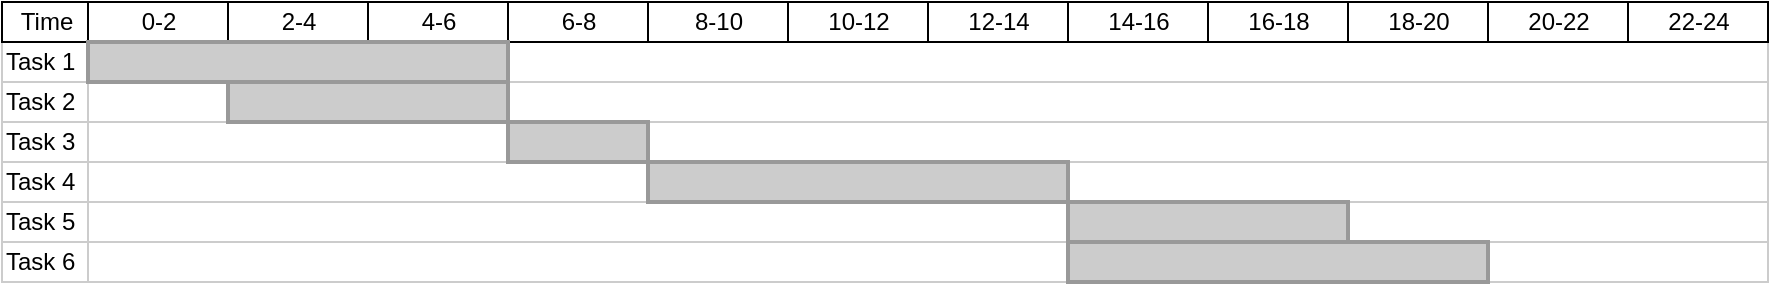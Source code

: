 <mxfile version="26.1.0">
  <diagram name="Page-1" id="fc2ac565-0d4e-3f0d-88b0-a54af1634ed7">
    <mxGraphModel dx="1034" dy="528" grid="1" gridSize="10" guides="1" tooltips="1" connect="0" arrows="1" fold="1" page="1" pageScale="1.5" pageWidth="1169" pageHeight="827" background="none" math="0" shadow="0">
      <root>
        <mxCell id="0" style=";html=1;" />
        <mxCell id="1" style=";html=1;" parent="0" />
        <mxCell id="75" value="Task 1" style="align=left;strokeColor=#CCCCCC;html=1;" parent="1" vertex="1">
          <mxGeometry x="297" y="150" width="43" height="20" as="geometry" />
        </mxCell>
        <mxCell id="80" value="Task 2" style="align=left;strokeColor=#CCCCCC;html=1;" parent="1" vertex="1">
          <mxGeometry x="297" y="170" width="43" height="20" as="geometry" />
        </mxCell>
        <mxCell id="85" value="Task 3" style="align=left;strokeColor=#CCCCCC;html=1;" parent="1" vertex="1">
          <mxGeometry x="297" y="190" width="43" height="20" as="geometry" />
        </mxCell>
        <mxCell id="90" value="Task 4" style="align=left;strokeColor=#CCCCCC;html=1;" parent="1" vertex="1">
          <mxGeometry x="297" y="210" width="43" height="20" as="geometry" />
        </mxCell>
        <mxCell id="95" value="Task 5" style="align=left;strokeColor=#CCCCCC;html=1;" parent="1" vertex="1">
          <mxGeometry x="297" y="230" width="43" height="20" as="geometry" />
        </mxCell>
        <mxCell id="100" value="Task 6" style="align=left;strokeColor=#CCCCCC;html=1;" parent="1" vertex="1">
          <mxGeometry x="297" y="250" width="43" height="20" as="geometry" />
        </mxCell>
        <mxCell id="2" value="Time" style="strokeWidth=1;fontStyle=0;html=1;" parent="1" vertex="1">
          <mxGeometry x="297" y="130" width="43" height="20" as="geometry" />
        </mxCell>
        <mxCell id="67c90442a009f359-291" value="" style="align=left;strokeColor=#CCCCCC;html=1;" parent="1" vertex="1">
          <mxGeometry x="340" y="150" width="840" height="20" as="geometry" />
        </mxCell>
        <mxCell id="4" value="0-2" style="strokeWidth=1;fontStyle=0;html=1;" parent="1" vertex="1">
          <mxGeometry x="340" y="130" width="70" height="20" as="geometry" />
        </mxCell>
        <mxCell id="67c90442a009f359-278" value="2-4" style="strokeWidth=1;fontStyle=0;html=1;" parent="1" vertex="1">
          <mxGeometry x="410" y="130" width="70" height="20" as="geometry" />
        </mxCell>
        <mxCell id="67c90442a009f359-279" value="4-6" style="strokeWidth=1;fontStyle=0;html=1;" parent="1" vertex="1">
          <mxGeometry x="480" y="130" width="70" height="20" as="geometry" />
        </mxCell>
        <mxCell id="67c90442a009f359-280" value="6-8" style="strokeWidth=1;fontStyle=0;html=1;" parent="1" vertex="1">
          <mxGeometry x="550" y="130" width="70" height="20" as="geometry" />
        </mxCell>
        <mxCell id="67c90442a009f359-281" value="8-10" style="strokeWidth=1;fontStyle=0;html=1;" parent="1" vertex="1">
          <mxGeometry x="620" y="130" width="70" height="20" as="geometry" />
        </mxCell>
        <mxCell id="67c90442a009f359-282" value="10-12" style="strokeWidth=1;fontStyle=0;html=1;" parent="1" vertex="1">
          <mxGeometry x="690" y="130" width="70" height="20" as="geometry" />
        </mxCell>
        <mxCell id="67c90442a009f359-283" value="12-14" style="strokeWidth=1;fontStyle=0;html=1;" parent="1" vertex="1">
          <mxGeometry x="760" y="130" width="70" height="20" as="geometry" />
        </mxCell>
        <mxCell id="67c90442a009f359-284" value="14-16" style="strokeWidth=1;fontStyle=0;html=1;" parent="1" vertex="1">
          <mxGeometry x="830" y="130" width="70" height="20" as="geometry" />
        </mxCell>
        <mxCell id="67c90442a009f359-285" value="16-18" style="strokeWidth=1;fontStyle=0;html=1;" parent="1" vertex="1">
          <mxGeometry x="900" y="130" width="70" height="20" as="geometry" />
        </mxCell>
        <mxCell id="67c90442a009f359-286" value="18-20" style="strokeWidth=1;fontStyle=0;html=1;" parent="1" vertex="1">
          <mxGeometry x="970" y="130" width="70" height="20" as="geometry" />
        </mxCell>
        <mxCell id="67c90442a009f359-287" value="20-22" style="strokeWidth=1;fontStyle=0;html=1;" parent="1" vertex="1">
          <mxGeometry x="1040" y="130" width="70" height="20" as="geometry" />
        </mxCell>
        <mxCell id="67c90442a009f359-288" value="22-24" style="strokeWidth=1;fontStyle=0;html=1;" parent="1" vertex="1">
          <mxGeometry x="1110" y="130" width="70" height="20" as="geometry" />
        </mxCell>
        <mxCell id="67c90442a009f359-292" value="" style="align=left;strokeColor=#CCCCCC;html=1;" parent="1" vertex="1">
          <mxGeometry x="340" y="170" width="840" height="20" as="geometry" />
        </mxCell>
        <mxCell id="67c90442a009f359-293" value="" style="align=left;strokeColor=#CCCCCC;html=1;" parent="1" vertex="1">
          <mxGeometry x="340" y="190" width="840" height="20" as="geometry" />
        </mxCell>
        <mxCell id="67c90442a009f359-294" value="" style="align=left;strokeColor=#CCCCCC;html=1;" parent="1" vertex="1">
          <mxGeometry x="340" y="210" width="840" height="20" as="geometry" />
        </mxCell>
        <mxCell id="67c90442a009f359-295" value="" style="align=left;strokeColor=#CCCCCC;html=1;" parent="1" vertex="1">
          <mxGeometry x="340" y="230" width="840" height="20" as="geometry" />
        </mxCell>
        <mxCell id="67c90442a009f359-296" value="" style="align=left;strokeColor=#CCCCCC;html=1;" parent="1" vertex="1">
          <mxGeometry x="340" y="250" width="840" height="20" as="geometry" />
        </mxCell>
        <mxCell id="67c90442a009f359-299" value="" style="whiteSpace=wrap;html=1;strokeWidth=2;fillColor=#CCCCCC;gradientColor=none;fontSize=14;align=center;strokeColor=#999999;" parent="1" vertex="1">
          <mxGeometry x="340" y="150" width="210" height="20" as="geometry" />
        </mxCell>
        <mxCell id="67c90442a009f359-300" value="" style="whiteSpace=wrap;html=1;strokeWidth=2;fillColor=#CCCCCC;gradientColor=none;fontSize=14;align=center;strokeColor=#999999;" parent="1" vertex="1">
          <mxGeometry x="410" y="170" width="140" height="20" as="geometry" />
        </mxCell>
        <mxCell id="67c90442a009f359-301" value="" style="whiteSpace=wrap;html=1;strokeWidth=2;fillColor=#CCCCCC;gradientColor=none;fontSize=14;align=center;strokeColor=#999999;" parent="1" vertex="1">
          <mxGeometry x="550" y="190" width="70" height="20" as="geometry" />
        </mxCell>
        <mxCell id="67c90442a009f359-302" value="" style="whiteSpace=wrap;html=1;strokeWidth=2;fillColor=#CCCCCC;gradientColor=none;fontSize=14;align=center;strokeColor=#999999;" parent="1" vertex="1">
          <mxGeometry x="620" y="210" width="210" height="20" as="geometry" />
        </mxCell>
        <mxCell id="67c90442a009f359-303" value="" style="whiteSpace=wrap;html=1;strokeWidth=2;fillColor=#CCCCCC;gradientColor=none;fontSize=14;align=center;strokeColor=#999999;" parent="1" vertex="1">
          <mxGeometry x="830" y="230" width="140" height="20" as="geometry" />
        </mxCell>
        <mxCell id="67c90442a009f359-304" value="" style="whiteSpace=wrap;html=1;strokeWidth=2;fillColor=#CCCCCC;gradientColor=none;fontSize=14;align=center;strokeColor=#999999;" parent="1" vertex="1">
          <mxGeometry x="830" y="250" width="210" height="20" as="geometry" />
        </mxCell>
      </root>
    </mxGraphModel>
  </diagram>
</mxfile>
